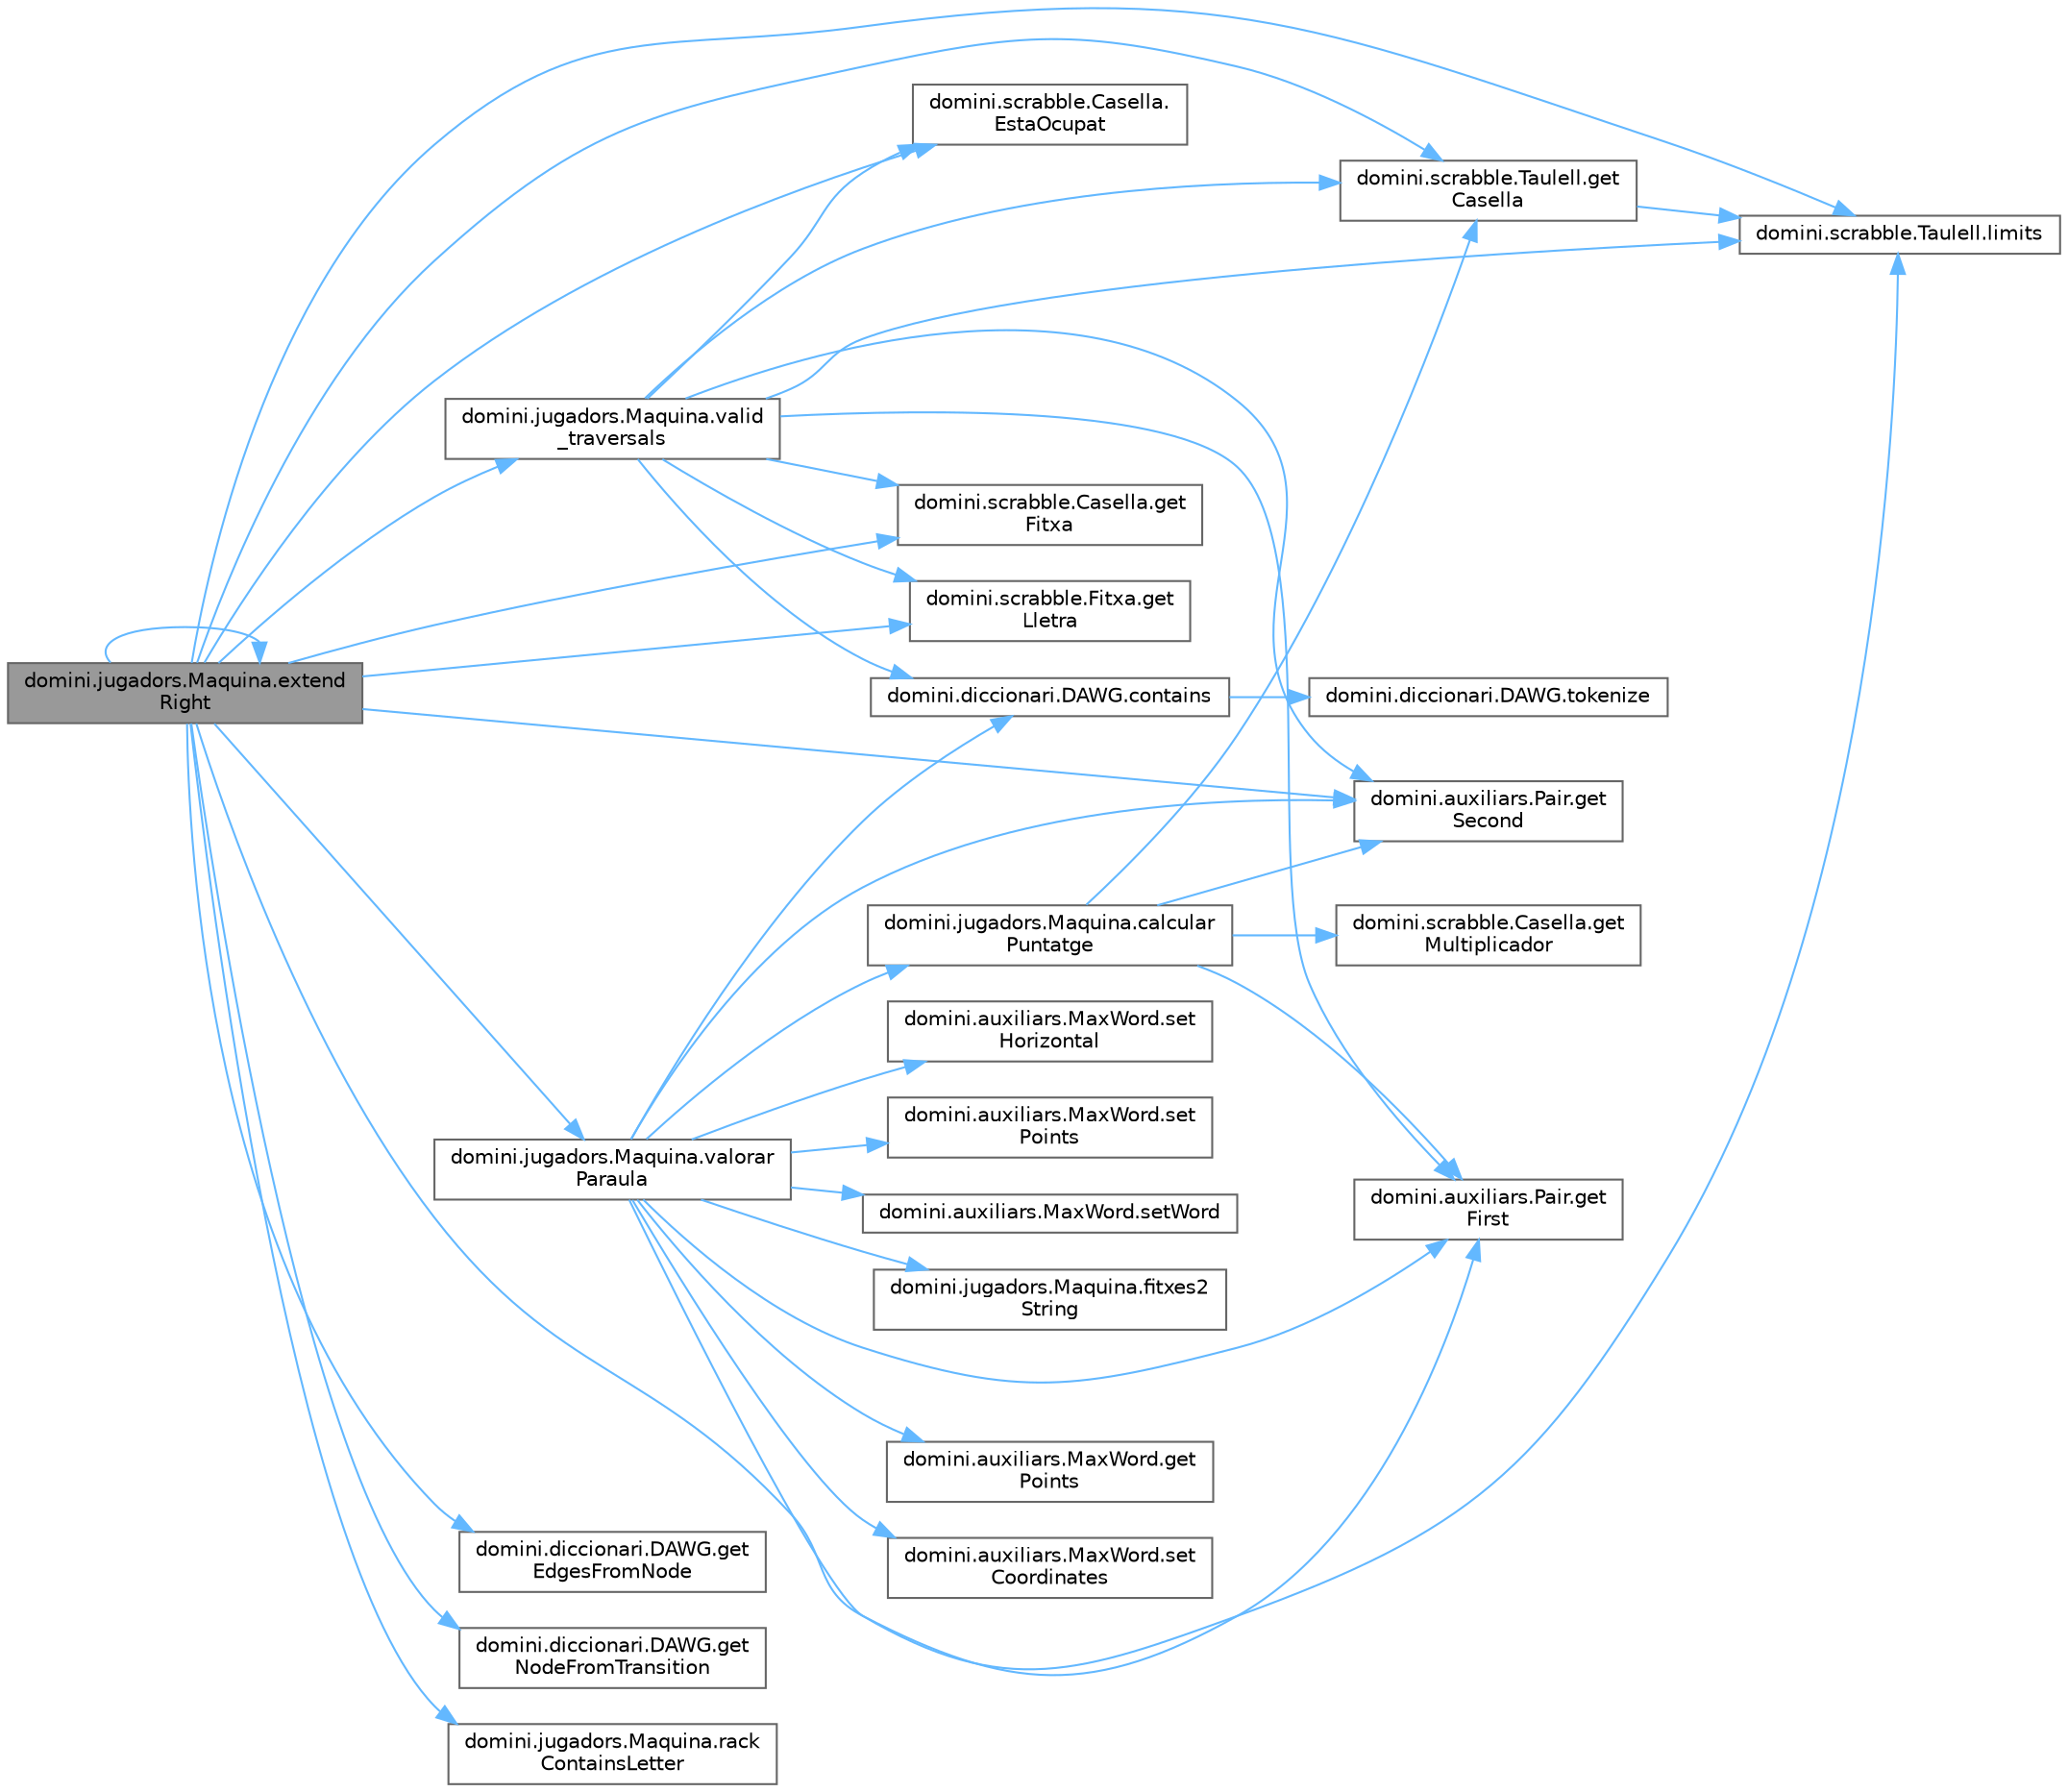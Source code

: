 digraph "domini.jugadors.Maquina.extendRight"
{
 // INTERACTIVE_SVG=YES
 // LATEX_PDF_SIZE
  bgcolor="transparent";
  edge [fontname=Helvetica,fontsize=10,labelfontname=Helvetica,labelfontsize=10];
  node [fontname=Helvetica,fontsize=10,shape=box,height=0.2,width=0.4];
  rankdir="LR";
  Node1 [id="Node000001",label="domini.jugadors.Maquina.extend\lRight",height=0.2,width=0.4,color="gray40", fillcolor="grey60", style="filled", fontcolor="black",tooltip="Genera totes les paraules possibles a la dreta d'una subparaula prefix."];
  Node1 -> Node2 [id="edge1_Node000001_Node000002",color="steelblue1",style="solid",tooltip=" "];
  Node2 [id="Node000002",label="domini.scrabble.Casella.\lEstaOcupat",height=0.2,width=0.4,color="grey40", fillcolor="white", style="filled",URL="$classdomini_1_1scrabble_1_1_casella.html#a45ad0a3aaeacf1bc4896a7a99c068dd3",tooltip="Comprova si la casella està ocupada per una fitxa."];
  Node1 -> Node1 [id="edge2_Node000001_Node000001",color="steelblue1",style="solid",tooltip=" "];
  Node1 -> Node3 [id="edge3_Node000001_Node000003",color="steelblue1",style="solid",tooltip=" "];
  Node3 [id="Node000003",label="domini.scrabble.Taulell.get\lCasella",height=0.2,width=0.4,color="grey40", fillcolor="white", style="filled",URL="$classdomini_1_1scrabble_1_1_taulell.html#a5be7b0143cecbce3e2f4dc4f53814879",tooltip="Donades unes coordenades, retorna la Casella que es troba en aquelles coordenades."];
  Node3 -> Node4 [id="edge4_Node000003_Node000004",color="steelblue1",style="solid",tooltip=" "];
  Node4 [id="Node000004",label="domini.scrabble.Taulell.limits",height=0.2,width=0.4,color="grey40", fillcolor="white", style="filled",URL="$classdomini_1_1scrabble_1_1_taulell.html#afc2d8dcd225b683aa00af9ce2075ad79",tooltip=" "];
  Node1 -> Node5 [id="edge5_Node000001_Node000005",color="steelblue1",style="solid",tooltip=" "];
  Node5 [id="Node000005",label="domini.diccionari.DAWG.get\lEdgesFromNode",height=0.2,width=0.4,color="grey40", fillcolor="white", style="filled",URL="$classdomini_1_1diccionari_1_1_d_a_w_g.html#a5dca3044f48dcdb2aa2edc08f8554f19",tooltip="Donat un Node del DAWG, retorna el conjunt de lletres amb arista sortint."];
  Node1 -> Node6 [id="edge6_Node000001_Node000006",color="steelblue1",style="solid",tooltip=" "];
  Node6 [id="Node000006",label="domini.auxiliars.Pair.get\lFirst",height=0.2,width=0.4,color="grey40", fillcolor="white", style="filled",URL="$classdomini_1_1auxiliars_1_1_pair.html#af9fc7c6b0fb531c4b59cdb1048897164",tooltip="Obté el primer element de la parella."];
  Node1 -> Node7 [id="edge7_Node000001_Node000007",color="steelblue1",style="solid",tooltip=" "];
  Node7 [id="Node000007",label="domini.scrabble.Casella.get\lFitxa",height=0.2,width=0.4,color="grey40", fillcolor="white", style="filled",URL="$classdomini_1_1scrabble_1_1_casella.html#ad6fa4e60f906cde260a175354e4fda22",tooltip="Retorna la fitxa de la casella."];
  Node1 -> Node8 [id="edge8_Node000001_Node000008",color="steelblue1",style="solid",tooltip=" "];
  Node8 [id="Node000008",label="domini.scrabble.Fitxa.get\lLletra",height=0.2,width=0.4,color="grey40", fillcolor="white", style="filled",URL="$classdomini_1_1scrabble_1_1_fitxa.html#a3ee9b39d600851a00c4ce541339ba90e",tooltip="Retorna la lletra associada a la fitxa."];
  Node1 -> Node9 [id="edge9_Node000001_Node000009",color="steelblue1",style="solid",tooltip=" "];
  Node9 [id="Node000009",label="domini.diccionari.DAWG.get\lNodeFromTransition",height=0.2,width=0.4,color="grey40", fillcolor="white", style="filled",URL="$classdomini_1_1diccionari_1_1_d_a_w_g.html#ac58883549907777cdc59927351d3cbaa",tooltip="Donats un node i una lletra, retorna el node destí de la transició o -1 en cas que no existeixi."];
  Node1 -> Node10 [id="edge10_Node000001_Node000010",color="steelblue1",style="solid",tooltip=" "];
  Node10 [id="Node000010",label="domini.auxiliars.Pair.get\lSecond",height=0.2,width=0.4,color="grey40", fillcolor="white", style="filled",URL="$classdomini_1_1auxiliars_1_1_pair.html#af70cd15a3a6fe17c25fbae3a08955565",tooltip="Obté el segon element de la parella."];
  Node1 -> Node4 [id="edge11_Node000001_Node000004",color="steelblue1",style="solid",tooltip=" "];
  Node1 -> Node11 [id="edge12_Node000001_Node000011",color="steelblue1",style="solid",tooltip=" "];
  Node11 [id="Node000011",label="domini.jugadors.Maquina.rack\lContainsLetter",height=0.2,width=0.4,color="grey40", fillcolor="white", style="filled",URL="$classdomini_1_1jugadors_1_1_maquina.html#a7d1379b7a857632d4bdcad6af82ef281",tooltip="Busca la posició d'una lletra en el rack de la màquina."];
  Node1 -> Node12 [id="edge13_Node000001_Node000012",color="steelblue1",style="solid",tooltip=" "];
  Node12 [id="Node000012",label="domini.jugadors.Maquina.valid\l_traversals",height=0.2,width=0.4,color="grey40", fillcolor="white", style="filled",URL="$classdomini_1_1jugadors_1_1_maquina.html#a57c533590571f4918ebd03a0b0d4819b",tooltip="Comprova si una lletra és vàlida per a una casella que formi paraula transversal vertical."];
  Node12 -> Node13 [id="edge14_Node000012_Node000013",color="steelblue1",style="solid",tooltip=" "];
  Node13 [id="Node000013",label="domini.diccionari.DAWG.contains",height=0.2,width=0.4,color="grey40", fillcolor="white", style="filled",URL="$classdomini_1_1diccionari_1_1_d_a_w_g.html#acf204a82f6e4f5cebf3313611e57b714",tooltip="Comprova si una paraula està reconeguda pel DAWG."];
  Node13 -> Node14 [id="edge15_Node000013_Node000014",color="steelblue1",style="solid",tooltip=" "];
  Node14 [id="Node000014",label="domini.diccionari.DAWG.tokenize",height=0.2,width=0.4,color="grey40", fillcolor="white", style="filled",URL="$classdomini_1_1diccionari_1_1_d_a_w_g.html#ad5db7cc629d77068e51ccae18f9bfebd",tooltip="Genera una llista amb les lletres i dígrafs de la paraula paràmetre."];
  Node12 -> Node2 [id="edge16_Node000012_Node000002",color="steelblue1",style="solid",tooltip=" "];
  Node12 -> Node3 [id="edge17_Node000012_Node000003",color="steelblue1",style="solid",tooltip=" "];
  Node12 -> Node6 [id="edge18_Node000012_Node000006",color="steelblue1",style="solid",tooltip=" "];
  Node12 -> Node7 [id="edge19_Node000012_Node000007",color="steelblue1",style="solid",tooltip=" "];
  Node12 -> Node8 [id="edge20_Node000012_Node000008",color="steelblue1",style="solid",tooltip=" "];
  Node12 -> Node10 [id="edge21_Node000012_Node000010",color="steelblue1",style="solid",tooltip=" "];
  Node12 -> Node4 [id="edge22_Node000012_Node000004",color="steelblue1",style="solid",tooltip=" "];
  Node1 -> Node15 [id="edge23_Node000001_Node000015",color="steelblue1",style="solid",tooltip=" "];
  Node15 [id="Node000015",label="domini.jugadors.Maquina.valorar\lParaula",height=0.2,width=0.4,color="grey40", fillcolor="white", style="filled",URL="$classdomini_1_1jugadors_1_1_maquina.html#a247420aa69d81da6d3d1951d3b409a43",tooltip="Valora una paraula i actualitza la millor paraula trobada si és millor."];
  Node15 -> Node16 [id="edge24_Node000015_Node000016",color="steelblue1",style="solid",tooltip=" "];
  Node16 [id="Node000016",label="domini.jugadors.Maquina.calcular\lPuntatge",height=0.2,width=0.4,color="grey40", fillcolor="white", style="filled",URL="$classdomini_1_1jugadors_1_1_maquina.html#a80169174406c5da6922feb0f4c854ac8",tooltip="Calcula la puntuació d'una paraula col·locada en el taulell."];
  Node16 -> Node3 [id="edge25_Node000016_Node000003",color="steelblue1",style="solid",tooltip=" "];
  Node16 -> Node6 [id="edge26_Node000016_Node000006",color="steelblue1",style="solid",tooltip=" "];
  Node16 -> Node17 [id="edge27_Node000016_Node000017",color="steelblue1",style="solid",tooltip=" "];
  Node17 [id="Node000017",label="domini.scrabble.Casella.get\lMultiplicador",height=0.2,width=0.4,color="grey40", fillcolor="white", style="filled",URL="$classdomini_1_1scrabble_1_1_casella.html#a2ce7db6c414e455606dfbd8ee8056a3b",tooltip="Retorna el multiplicador de la casella."];
  Node16 -> Node10 [id="edge28_Node000016_Node000010",color="steelblue1",style="solid",tooltip=" "];
  Node15 -> Node13 [id="edge29_Node000015_Node000013",color="steelblue1",style="solid",tooltip=" "];
  Node15 -> Node18 [id="edge30_Node000015_Node000018",color="steelblue1",style="solid",tooltip=" "];
  Node18 [id="Node000018",label="domini.jugadors.Maquina.fitxes2\lString",height=0.2,width=0.4,color="grey40", fillcolor="white", style="filled",URL="$classdomini_1_1jugadors_1_1_maquina.html#ae5ea3ad1e6cf736172f038349b70857d",tooltip="Converteix una llista de fitxes en una cadena de text."];
  Node15 -> Node6 [id="edge31_Node000015_Node000006",color="steelblue1",style="solid",tooltip=" "];
  Node15 -> Node19 [id="edge32_Node000015_Node000019",color="steelblue1",style="solid",tooltip=" "];
  Node19 [id="Node000019",label="domini.auxiliars.MaxWord.get\lPoints",height=0.2,width=0.4,color="grey40", fillcolor="white", style="filled",URL="$classdomini_1_1auxiliars_1_1_max_word.html#a095b18721ed654f8c136b6fd2b9a4f6d",tooltip="Obté la puntuació de la paraula."];
  Node15 -> Node10 [id="edge33_Node000015_Node000010",color="steelblue1",style="solid",tooltip=" "];
  Node15 -> Node4 [id="edge34_Node000015_Node000004",color="steelblue1",style="solid",tooltip=" "];
  Node15 -> Node20 [id="edge35_Node000015_Node000020",color="steelblue1",style="solid",tooltip=" "];
  Node20 [id="Node000020",label="domini.auxiliars.MaxWord.set\lCoordinates",height=0.2,width=0.4,color="grey40", fillcolor="white", style="filled",URL="$classdomini_1_1auxiliars_1_1_max_word.html#a946a8835bbce29ef90f8c76455735c0d",tooltip="Assigna unes noves coordenades inicials a la paraula."];
  Node15 -> Node21 [id="edge36_Node000015_Node000021",color="steelblue1",style="solid",tooltip=" "];
  Node21 [id="Node000021",label="domini.auxiliars.MaxWord.set\lHorizontal",height=0.2,width=0.4,color="grey40", fillcolor="white", style="filled",URL="$classdomini_1_1auxiliars_1_1_max_word.html#adb214547721bf7d9bb1a04c97827d0b0",tooltip="Defineix la direcció de la paraula."];
  Node15 -> Node22 [id="edge37_Node000015_Node000022",color="steelblue1",style="solid",tooltip=" "];
  Node22 [id="Node000022",label="domini.auxiliars.MaxWord.set\lPoints",height=0.2,width=0.4,color="grey40", fillcolor="white", style="filled",URL="$classdomini_1_1auxiliars_1_1_max_word.html#ae599f47659f48bcc17daf17b83bd7255",tooltip="Assigna una nova puntuació a la paraula."];
  Node15 -> Node23 [id="edge38_Node000015_Node000023",color="steelblue1",style="solid",tooltip=" "];
  Node23 [id="Node000023",label="domini.auxiliars.MaxWord.setWord",height=0.2,width=0.4,color="grey40", fillcolor="white", style="filled",URL="$classdomini_1_1auxiliars_1_1_max_word.html#a452955f9d5f0cfedcab85fd1c74609c6",tooltip="Assigna una nova llista de fitxes a la paraula."];
}
